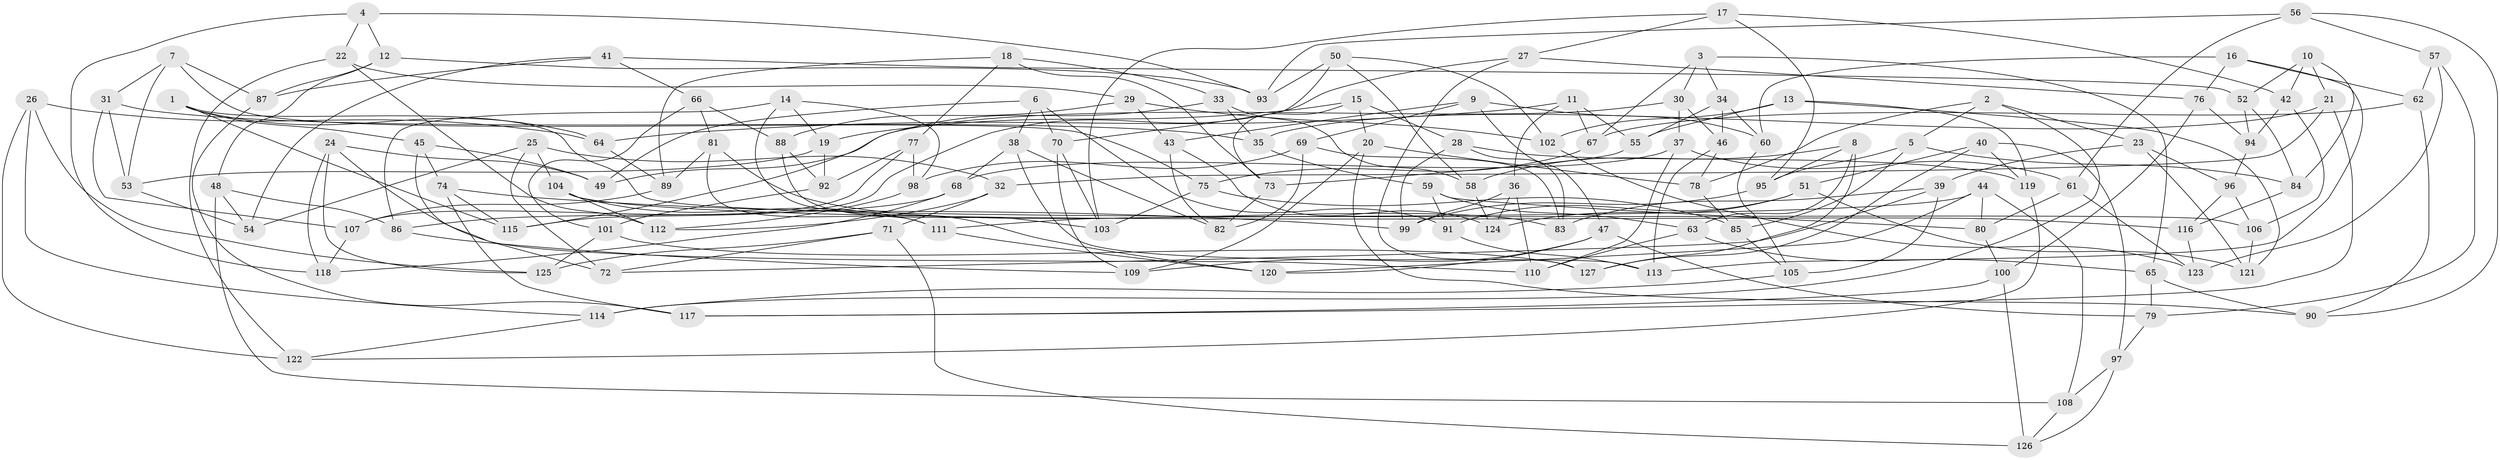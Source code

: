 // Generated by graph-tools (version 1.1) at 2025/59/03/09/25 04:59:05]
// undirected, 127 vertices, 254 edges
graph export_dot {
graph [start="1"]
  node [color=gray90,style=filled];
  1;
  2;
  3;
  4;
  5;
  6;
  7;
  8;
  9;
  10;
  11;
  12;
  13;
  14;
  15;
  16;
  17;
  18;
  19;
  20;
  21;
  22;
  23;
  24;
  25;
  26;
  27;
  28;
  29;
  30;
  31;
  32;
  33;
  34;
  35;
  36;
  37;
  38;
  39;
  40;
  41;
  42;
  43;
  44;
  45;
  46;
  47;
  48;
  49;
  50;
  51;
  52;
  53;
  54;
  55;
  56;
  57;
  58;
  59;
  60;
  61;
  62;
  63;
  64;
  65;
  66;
  67;
  68;
  69;
  70;
  71;
  72;
  73;
  74;
  75;
  76;
  77;
  78;
  79;
  80;
  81;
  82;
  83;
  84;
  85;
  86;
  87;
  88;
  89;
  90;
  91;
  92;
  93;
  94;
  95;
  96;
  97;
  98;
  99;
  100;
  101;
  102;
  103;
  104;
  105;
  106;
  107;
  108;
  109;
  110;
  111;
  112;
  113;
  114;
  115;
  116;
  117;
  118;
  119;
  120;
  121;
  122;
  123;
  124;
  125;
  126;
  127;
  1 -- 106;
  1 -- 115;
  1 -- 45;
  1 -- 64;
  2 -- 5;
  2 -- 23;
  2 -- 114;
  2 -- 78;
  3 -- 34;
  3 -- 65;
  3 -- 67;
  3 -- 30;
  4 -- 118;
  4 -- 93;
  4 -- 12;
  4 -- 22;
  5 -- 84;
  5 -- 95;
  5 -- 85;
  6 -- 70;
  6 -- 91;
  6 -- 38;
  6 -- 49;
  7 -- 87;
  7 -- 75;
  7 -- 53;
  7 -- 31;
  8 -- 127;
  8 -- 58;
  8 -- 95;
  8 -- 63;
  9 -- 47;
  9 -- 69;
  9 -- 43;
  9 -- 60;
  10 -- 42;
  10 -- 84;
  10 -- 52;
  10 -- 21;
  11 -- 36;
  11 -- 67;
  11 -- 55;
  11 -- 64;
  12 -- 87;
  12 -- 93;
  12 -- 48;
  13 -- 121;
  13 -- 55;
  13 -- 102;
  13 -- 119;
  14 -- 120;
  14 -- 86;
  14 -- 98;
  14 -- 19;
  15 -- 28;
  15 -- 19;
  15 -- 20;
  15 -- 73;
  16 -- 113;
  16 -- 76;
  16 -- 60;
  16 -- 62;
  17 -- 103;
  17 -- 27;
  17 -- 42;
  17 -- 95;
  18 -- 89;
  18 -- 77;
  18 -- 73;
  18 -- 33;
  19 -- 53;
  19 -- 92;
  20 -- 90;
  20 -- 109;
  20 -- 78;
  21 -- 32;
  21 -- 117;
  21 -- 35;
  22 -- 122;
  22 -- 29;
  22 -- 112;
  23 -- 96;
  23 -- 39;
  23 -- 121;
  24 -- 110;
  24 -- 125;
  24 -- 49;
  24 -- 118;
  25 -- 104;
  25 -- 54;
  25 -- 72;
  25 -- 32;
  26 -- 114;
  26 -- 125;
  26 -- 122;
  26 -- 64;
  27 -- 115;
  27 -- 127;
  27 -- 76;
  28 -- 99;
  28 -- 83;
  28 -- 119;
  29 -- 88;
  29 -- 43;
  29 -- 102;
  30 -- 46;
  30 -- 49;
  30 -- 37;
  31 -- 107;
  31 -- 35;
  31 -- 53;
  32 -- 112;
  32 -- 71;
  33 -- 115;
  33 -- 58;
  33 -- 35;
  34 -- 55;
  34 -- 60;
  34 -- 46;
  35 -- 59;
  36 -- 99;
  36 -- 110;
  36 -- 124;
  37 -- 61;
  37 -- 110;
  37 -- 68;
  38 -- 68;
  38 -- 82;
  38 -- 113;
  39 -- 72;
  39 -- 83;
  39 -- 105;
  40 -- 97;
  40 -- 51;
  40 -- 127;
  40 -- 119;
  41 -- 66;
  41 -- 87;
  41 -- 54;
  41 -- 52;
  42 -- 106;
  42 -- 94;
  43 -- 124;
  43 -- 82;
  44 -- 120;
  44 -- 111;
  44 -- 80;
  44 -- 108;
  45 -- 72;
  45 -- 74;
  45 -- 49;
  46 -- 113;
  46 -- 78;
  47 -- 79;
  47 -- 109;
  47 -- 120;
  48 -- 86;
  48 -- 54;
  48 -- 108;
  50 -- 102;
  50 -- 70;
  50 -- 58;
  50 -- 93;
  51 -- 124;
  51 -- 91;
  51 -- 121;
  52 -- 94;
  52 -- 84;
  53 -- 54;
  55 -- 73;
  56 -- 57;
  56 -- 90;
  56 -- 61;
  56 -- 93;
  57 -- 123;
  57 -- 62;
  57 -- 79;
  58 -- 124;
  59 -- 80;
  59 -- 63;
  59 -- 91;
  60 -- 105;
  61 -- 80;
  61 -- 123;
  62 -- 67;
  62 -- 90;
  63 -- 65;
  63 -- 110;
  64 -- 89;
  65 -- 79;
  65 -- 90;
  66 -- 88;
  66 -- 81;
  66 -- 101;
  67 -- 75;
  68 -- 118;
  68 -- 86;
  69 -- 83;
  69 -- 82;
  69 -- 98;
  70 -- 103;
  70 -- 109;
  71 -- 126;
  71 -- 72;
  71 -- 125;
  73 -- 82;
  74 -- 115;
  74 -- 99;
  74 -- 117;
  75 -- 85;
  75 -- 103;
  76 -- 100;
  76 -- 94;
  77 -- 92;
  77 -- 107;
  77 -- 98;
  78 -- 85;
  79 -- 97;
  80 -- 100;
  81 -- 89;
  81 -- 83;
  81 -- 111;
  84 -- 116;
  85 -- 105;
  86 -- 109;
  87 -- 117;
  88 -- 103;
  88 -- 92;
  89 -- 107;
  91 -- 113;
  92 -- 101;
  94 -- 96;
  95 -- 99;
  96 -- 106;
  96 -- 116;
  97 -- 126;
  97 -- 108;
  98 -- 112;
  100 -- 117;
  100 -- 126;
  101 -- 127;
  101 -- 125;
  102 -- 123;
  104 -- 111;
  104 -- 116;
  104 -- 112;
  105 -- 114;
  106 -- 121;
  107 -- 118;
  108 -- 126;
  111 -- 120;
  114 -- 122;
  116 -- 123;
  119 -- 122;
}
